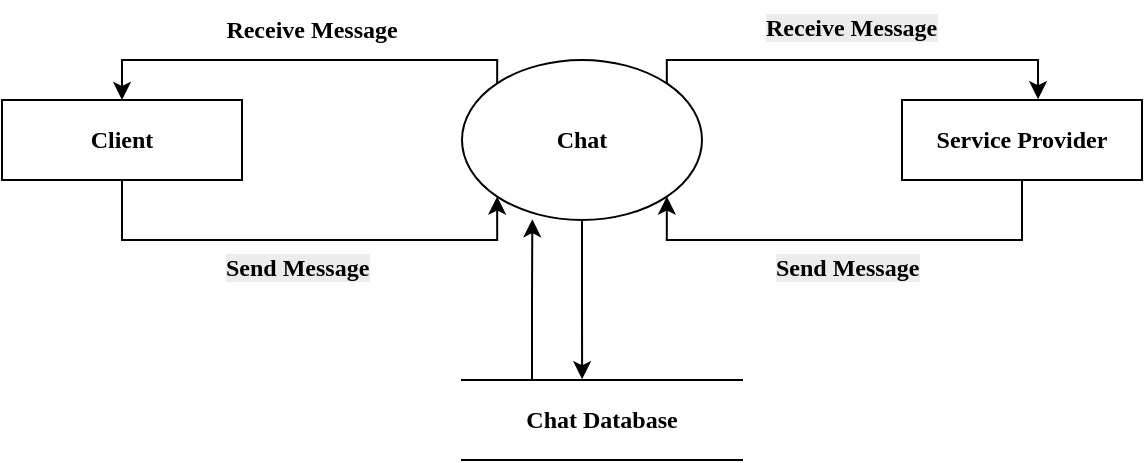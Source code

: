 <mxfile version="26.2.6">
  <diagram name="Page-1" id="MayAqKl3MtsWNu2FUhc7">
    <mxGraphModel dx="1044" dy="567" grid="1" gridSize="10" guides="1" tooltips="1" connect="1" arrows="1" fold="1" page="1" pageScale="1" pageWidth="850" pageHeight="1100" math="0" shadow="0">
      <root>
        <mxCell id="0" />
        <mxCell id="1" parent="0" />
        <mxCell id="vcOo5HoCGuvCiwE6dyAs-5" style="edgeStyle=orthogonalEdgeStyle;rounded=0;orthogonalLoop=1;jettySize=auto;html=1;exitX=0;exitY=0;exitDx=0;exitDy=0;entryX=0.5;entryY=0;entryDx=0;entryDy=0;" edge="1" parent="1" source="vcOo5HoCGuvCiwE6dyAs-1" target="vcOo5HoCGuvCiwE6dyAs-2">
          <mxGeometry relative="1" as="geometry">
            <Array as="points">
              <mxPoint x="388" y="260" />
              <mxPoint x="200" y="260" />
            </Array>
          </mxGeometry>
        </mxCell>
        <mxCell id="vcOo5HoCGuvCiwE6dyAs-1" value="&lt;font face=&quot;Times New Roman&quot;&gt;&lt;b&gt;Chat&lt;/b&gt;&lt;/font&gt;" style="ellipse;whiteSpace=wrap;html=1;" vertex="1" parent="1">
          <mxGeometry x="370" y="260" width="120" height="80" as="geometry" />
        </mxCell>
        <mxCell id="vcOo5HoCGuvCiwE6dyAs-8" style="edgeStyle=orthogonalEdgeStyle;rounded=0;orthogonalLoop=1;jettySize=auto;html=1;exitX=0.5;exitY=1;exitDx=0;exitDy=0;entryX=0;entryY=1;entryDx=0;entryDy=0;" edge="1" parent="1" source="vcOo5HoCGuvCiwE6dyAs-2" target="vcOo5HoCGuvCiwE6dyAs-1">
          <mxGeometry relative="1" as="geometry">
            <Array as="points">
              <mxPoint x="200" y="350" />
              <mxPoint x="388" y="350" />
            </Array>
          </mxGeometry>
        </mxCell>
        <mxCell id="vcOo5HoCGuvCiwE6dyAs-2" value="&lt;font face=&quot;Times New Roman&quot;&gt;&lt;b&gt;Client&lt;/b&gt;&lt;/font&gt;" style="rounded=0;whiteSpace=wrap;html=1;" vertex="1" parent="1">
          <mxGeometry x="140" y="280" width="120" height="40" as="geometry" />
        </mxCell>
        <mxCell id="vcOo5HoCGuvCiwE6dyAs-9" style="edgeStyle=orthogonalEdgeStyle;rounded=0;orthogonalLoop=1;jettySize=auto;html=1;entryX=1;entryY=1;entryDx=0;entryDy=0;" edge="1" parent="1" source="vcOo5HoCGuvCiwE6dyAs-3" target="vcOo5HoCGuvCiwE6dyAs-1">
          <mxGeometry relative="1" as="geometry">
            <Array as="points">
              <mxPoint x="650" y="350" />
              <mxPoint x="472" y="350" />
            </Array>
          </mxGeometry>
        </mxCell>
        <mxCell id="vcOo5HoCGuvCiwE6dyAs-3" value="&lt;font face=&quot;Times New Roman&quot;&gt;&lt;b&gt;Service Provider&lt;/b&gt;&lt;/font&gt;" style="rounded=0;whiteSpace=wrap;html=1;" vertex="1" parent="1">
          <mxGeometry x="590" y="280" width="120" height="40" as="geometry" />
        </mxCell>
        <mxCell id="vcOo5HoCGuvCiwE6dyAs-6" style="edgeStyle=orthogonalEdgeStyle;rounded=0;orthogonalLoop=1;jettySize=auto;html=1;exitX=1;exitY=0;exitDx=0;exitDy=0;entryX=0.567;entryY=-0.01;entryDx=0;entryDy=0;entryPerimeter=0;" edge="1" parent="1" source="vcOo5HoCGuvCiwE6dyAs-1" target="vcOo5HoCGuvCiwE6dyAs-3">
          <mxGeometry relative="1" as="geometry">
            <Array as="points">
              <mxPoint x="472" y="260" />
              <mxPoint x="658" y="260" />
            </Array>
          </mxGeometry>
        </mxCell>
        <mxCell id="vcOo5HoCGuvCiwE6dyAs-11" value="&lt;b&gt;&lt;font face=&quot;Times New Roman&quot;&gt;Receive Message&lt;/font&gt;&lt;/b&gt;" style="text;html=1;align=center;verticalAlign=middle;whiteSpace=wrap;rounded=0;" vertex="1" parent="1">
          <mxGeometry x="240" y="230" width="110" height="30" as="geometry" />
        </mxCell>
        <mxCell id="vcOo5HoCGuvCiwE6dyAs-13" value="&lt;b style=&quot;forced-color-adjust: none; color: rgb(0, 0, 0); font-family: Helvetica; font-size: 12px; font-style: normal; font-variant-ligatures: normal; font-variant-caps: normal; letter-spacing: normal; orphans: 2; text-align: center; text-indent: 0px; text-transform: none; widows: 2; word-spacing: 0px; -webkit-text-stroke-width: 0px; white-space: normal; background-color: rgb(236, 236, 236); text-decoration-thickness: initial; text-decoration-style: initial; text-decoration-color: initial;&quot;&gt;&lt;font face=&quot;Times New Roman&quot; style=&quot;forced-color-adjust: none;&quot;&gt;Receive Message&lt;/font&gt;&lt;/b&gt;" style="text;whiteSpace=wrap;html=1;" vertex="1" parent="1">
          <mxGeometry x="520" y="230" width="120" height="40" as="geometry" />
        </mxCell>
        <mxCell id="vcOo5HoCGuvCiwE6dyAs-14" value="&lt;b style=&quot;color: rgb(0, 0, 0); text-align: center; background-color: rgb(236, 236, 236);&quot;&gt;&lt;font face=&quot;Times New Roman&quot;&gt;Send Message&lt;/font&gt;&lt;/b&gt;" style="text;whiteSpace=wrap;html=1;" vertex="1" parent="1">
          <mxGeometry x="250" y="350" width="120" height="40" as="geometry" />
        </mxCell>
        <mxCell id="vcOo5HoCGuvCiwE6dyAs-15" value="&lt;b data-mx-given-colors=&quot;{&amp;quot;color&amp;quot;:&amp;quot;rgb(0, 0, 0)&amp;quot;,&amp;quot;background-color&amp;quot;:&amp;quot;rgb(236, 236, 236)&amp;quot;}&quot; style=&quot;forced-color-adjust: none; color: light-dark(rgb(0, 0, 0), rgb(237, 237, 237)); font-family: Helvetica; font-size: 12px; font-style: normal; font-variant-ligatures: normal; font-variant-caps: normal; letter-spacing: normal; orphans: 2; text-indent: 0px; text-transform: none; widows: 2; word-spacing: 0px; -webkit-text-stroke-width: 0px; white-space: normal; text-decoration-thickness: initial; text-decoration-style: initial; text-decoration-color: initial; text-align: center; background-color: light-dark(rgb(236, 236, 236), rgb(34, 34, 34));&quot;&gt;&lt;font face=&quot;Times New Roman&quot; style=&quot;forced-color-adjust: none;&quot;&gt;Send Message&lt;/font&gt;&lt;/b&gt;" style="text;whiteSpace=wrap;html=1;" vertex="1" parent="1">
          <mxGeometry x="525" y="350" width="110" height="20" as="geometry" />
        </mxCell>
        <mxCell id="vcOo5HoCGuvCiwE6dyAs-16" value="&lt;font face=&quot;Times New Roman&quot;&gt;&lt;b&gt;Chat Database&lt;/b&gt;&lt;/font&gt;" style="shape=partialRectangle;whiteSpace=wrap;html=1;top=0;bottom=0;fillColor=none;direction=south;" vertex="1" parent="1">
          <mxGeometry x="370" y="420" width="140" height="40" as="geometry" />
        </mxCell>
        <mxCell id="vcOo5HoCGuvCiwE6dyAs-19" style="edgeStyle=orthogonalEdgeStyle;rounded=0;orthogonalLoop=1;jettySize=auto;html=1;exitX=0;exitY=0.75;exitDx=0;exitDy=0;entryX=0.293;entryY=0.995;entryDx=0;entryDy=0;entryPerimeter=0;" edge="1" parent="1" source="vcOo5HoCGuvCiwE6dyAs-16" target="vcOo5HoCGuvCiwE6dyAs-1">
          <mxGeometry relative="1" as="geometry" />
        </mxCell>
        <mxCell id="vcOo5HoCGuvCiwE6dyAs-20" style="edgeStyle=orthogonalEdgeStyle;rounded=0;orthogonalLoop=1;jettySize=auto;html=1;exitX=0.5;exitY=1;exitDx=0;exitDy=0;entryX=-0.01;entryY=0.571;entryDx=0;entryDy=0;entryPerimeter=0;" edge="1" parent="1" source="vcOo5HoCGuvCiwE6dyAs-1" target="vcOo5HoCGuvCiwE6dyAs-16">
          <mxGeometry relative="1" as="geometry" />
        </mxCell>
      </root>
    </mxGraphModel>
  </diagram>
</mxfile>
